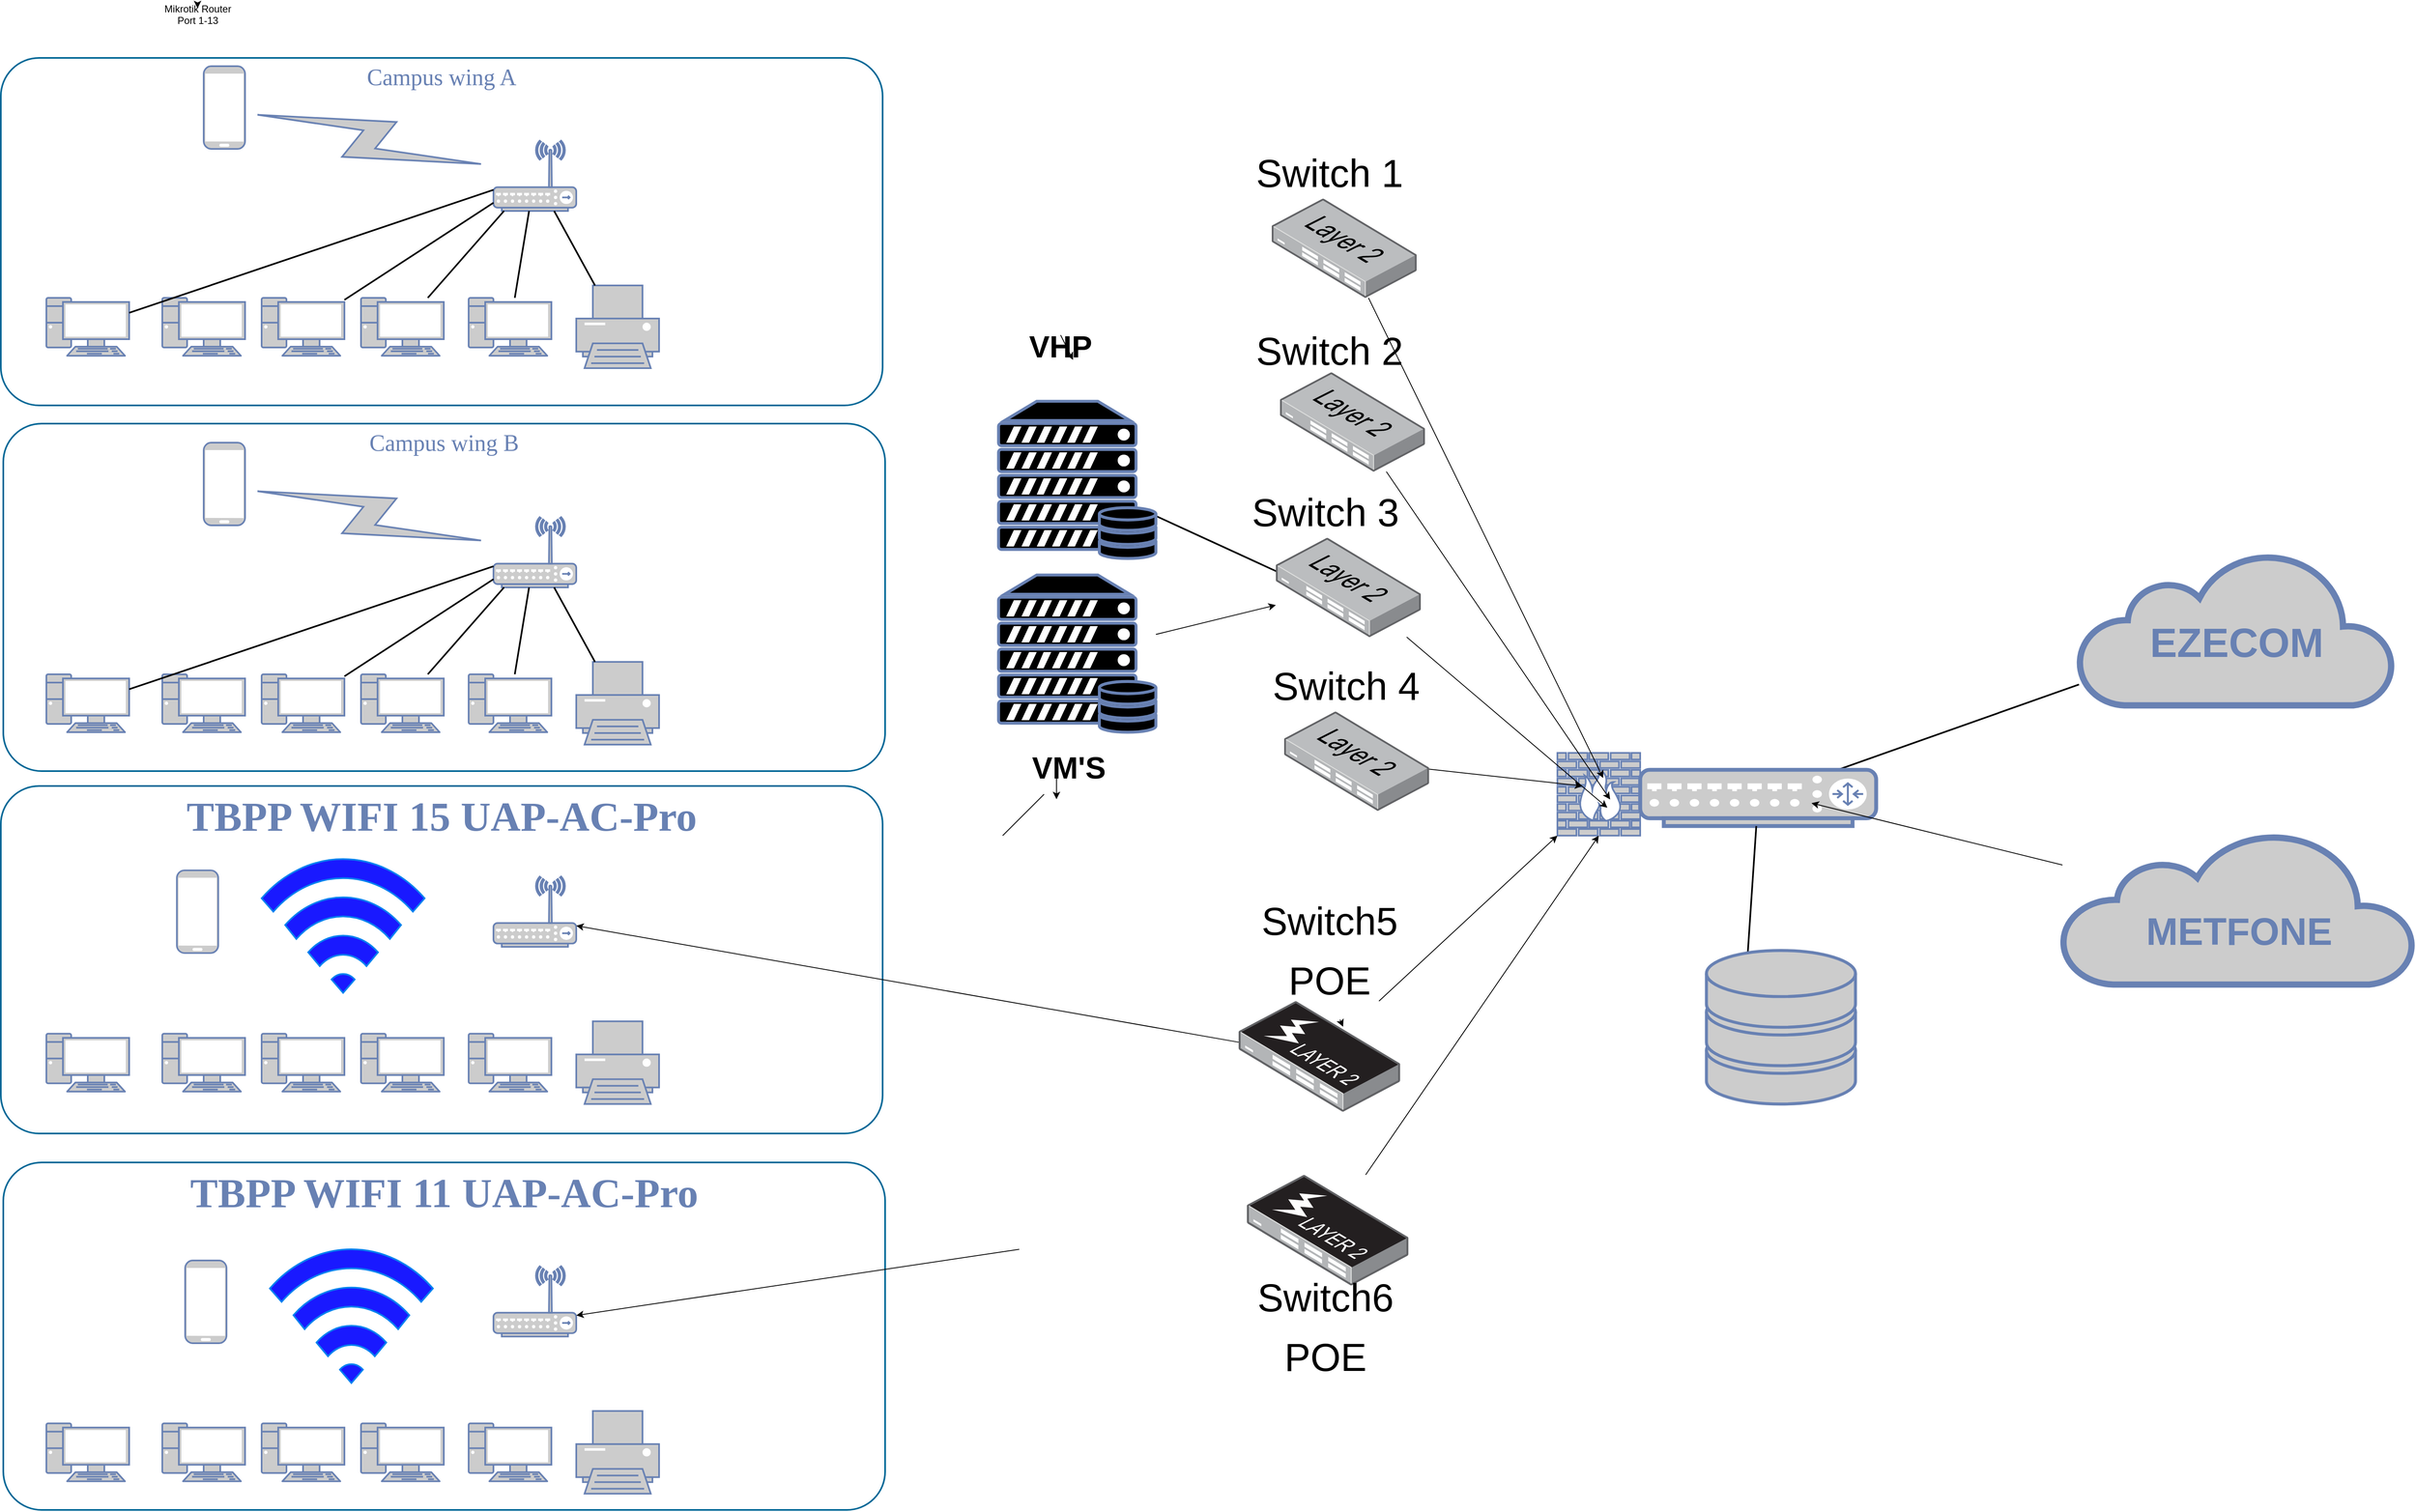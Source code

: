 <mxfile version="25.0.3">
  <diagram name="Page-1" id="fLDNwV-txTs5TG_ytTZD">
    <mxGraphModel dx="3463" dy="1817" grid="1" gridSize="10" guides="1" tooltips="1" connect="1" arrows="1" fold="1" page="1" pageScale="1" pageWidth="850" pageHeight="1100" math="0" shadow="0">
      <root>
        <mxCell id="0" />
        <mxCell id="1" parent="0" />
        <mxCell id="FqAO5_lso4-B0nuIC0QS-5" value="" style="edgeStyle=none;rounded=0;orthogonalLoop=1;jettySize=auto;html=1;" parent="1" target="FqAO5_lso4-B0nuIC0QS-4" edge="1">
          <mxGeometry relative="1" as="geometry">
            <mxPoint x="417.6" y="157.6" as="sourcePoint" />
          </mxGeometry>
        </mxCell>
        <mxCell id="FqAO5_lso4-B0nuIC0QS-4" value="Mikrotik Router&lt;br&gt;Port 1-13&lt;div&gt;&lt;br/&gt;&lt;/div&gt;" style="text;strokeColor=none;align=center;fillColor=none;html=1;verticalAlign=middle;whiteSpace=wrap;rounded=0;" parent="1" vertex="1">
          <mxGeometry x="332.6" y="160" width="170" height="30" as="geometry" />
        </mxCell>
        <mxCell id="FqAO5_lso4-B0nuIC0QS-6" value="&lt;b&gt;&lt;font style=&quot;font-size: 50px;&quot;&gt;TBPP WIFI 11 UAP-AC-Pro&lt;br&gt;&lt;/font&gt;&lt;/b&gt;" style="rounded=1;whiteSpace=wrap;html=1;shadow=0;comic=0;strokeColor=#036897;strokeWidth=2;fillColor=none;fontFamily=Verdana;fontSize=28;fontColor=#6881B3;align=center;arcSize=11;verticalAlign=top;" parent="1" vertex="1">
          <mxGeometry x="183" y="1555" width="1065" height="420" as="geometry" />
        </mxCell>
        <mxCell id="FqAO5_lso4-B0nuIC0QS-7" value="&lt;font style=&quot;font-size: 50px;&quot;&gt;TBPP WIFI 15 UAP-AC-Pro&lt;br&gt;&lt;/font&gt;" style="rounded=1;whiteSpace=wrap;html=1;shadow=0;comic=0;strokeColor=#036897;strokeWidth=2;fillColor=none;fontFamily=Verdana;fontSize=28;fontColor=#6881B3;align=center;arcSize=11;verticalAlign=top;fontStyle=1" parent="1" vertex="1">
          <mxGeometry x="180" y="1100" width="1065" height="420" as="geometry" />
        </mxCell>
        <mxCell id="FqAO5_lso4-B0nuIC0QS-8" value="Campus wing B" style="rounded=1;whiteSpace=wrap;html=1;shadow=0;comic=0;strokeColor=#036897;strokeWidth=2;fillColor=none;fontFamily=Verdana;fontSize=28;fontColor=#6881B3;align=center;arcSize=11;verticalAlign=top;" parent="1" vertex="1">
          <mxGeometry x="183" y="662" width="1065" height="420" as="geometry" />
        </mxCell>
        <mxCell id="FqAO5_lso4-B0nuIC0QS-9" value="Campus wing A" style="rounded=1;whiteSpace=wrap;html=1;shadow=0;comic=0;strokeColor=#036897;strokeWidth=2;fillColor=none;fontFamily=Verdana;fontSize=28;fontColor=#6881B3;align=center;arcSize=11;verticalAlign=top;" parent="1" vertex="1">
          <mxGeometry x="180" y="220" width="1065" height="420" as="geometry" />
        </mxCell>
        <mxCell id="FqAO5_lso4-B0nuIC0QS-10" style="edgeStyle=none;html=1;labelBackgroundColor=none;endArrow=none;endFill=0;strokeWidth=2;fontFamily=Verdana;fontSize=28;fontColor=#6881B3;rounded=0;" parent="1" target="FqAO5_lso4-B0nuIC0QS-62" edge="1">
          <mxGeometry relative="1" as="geometry">
            <mxPoint x="2340" y="1056.41" as="targetPoint" />
            <mxPoint x="2270" y="1135.41" as="sourcePoint" />
          </mxGeometry>
        </mxCell>
        <mxCell id="FqAO5_lso4-B0nuIC0QS-11" value="" style="fontColor=#0066CC;verticalAlign=top;verticalLabelPosition=bottom;labelPosition=center;align=center;html=1;fillColor=#CCCCCC;strokeColor=#6881B3;gradientColor=none;gradientDirection=north;strokeWidth=2;shape=mxgraph.networks.firewall;rounded=0;shadow=0;comic=0;" parent="1" vertex="1">
          <mxGeometry x="2060" y="1060" width="100" height="100" as="geometry" />
        </mxCell>
        <mxCell id="FqAO5_lso4-B0nuIC0QS-15" value="" style="fontColor=#0066CC;verticalAlign=top;verticalLabelPosition=bottom;labelPosition=center;align=center;html=1;fillColor=#CCCCCC;strokeColor=#6881B3;gradientColor=none;gradientDirection=north;strokeWidth=2;shape=mxgraph.networks.pc;rounded=0;shadow=0;comic=0;" parent="1" vertex="1">
          <mxGeometry x="235.0" y="510" width="100" height="70" as="geometry" />
        </mxCell>
        <mxCell id="FqAO5_lso4-B0nuIC0QS-16" value="" style="fontColor=#0066CC;verticalAlign=top;verticalLabelPosition=bottom;labelPosition=center;align=center;html=1;fillColor=#CCCCCC;strokeColor=#6881B3;gradientColor=none;gradientDirection=north;strokeWidth=2;shape=mxgraph.networks.pc;rounded=0;shadow=0;comic=0;" parent="1" vertex="1">
          <mxGeometry x="375.0" y="510" width="100" height="70" as="geometry" />
        </mxCell>
        <mxCell id="FqAO5_lso4-B0nuIC0QS-17" value="" style="fontColor=#0066CC;verticalAlign=top;verticalLabelPosition=bottom;labelPosition=center;align=center;html=1;fillColor=#CCCCCC;strokeColor=#6881B3;gradientColor=none;gradientDirection=north;strokeWidth=2;shape=mxgraph.networks.pc;rounded=0;shadow=0;comic=0;" parent="1" vertex="1">
          <mxGeometry x="495.0" y="510" width="100" height="70" as="geometry" />
        </mxCell>
        <mxCell id="FqAO5_lso4-B0nuIC0QS-18" value="" style="fontColor=#0066CC;verticalAlign=top;verticalLabelPosition=bottom;labelPosition=center;align=center;html=1;fillColor=#CCCCCC;strokeColor=#6881B3;gradientColor=none;gradientDirection=north;strokeWidth=2;shape=mxgraph.networks.pc;rounded=0;shadow=0;comic=0;" parent="1" vertex="1">
          <mxGeometry x="615.0" y="510" width="100" height="70" as="geometry" />
        </mxCell>
        <mxCell id="FqAO5_lso4-B0nuIC0QS-19" value="" style="fontColor=#0066CC;verticalAlign=top;verticalLabelPosition=bottom;labelPosition=center;align=center;html=1;fillColor=#CCCCCC;strokeColor=#6881B3;gradientColor=none;gradientDirection=north;strokeWidth=2;shape=mxgraph.networks.pc;rounded=0;shadow=0;comic=0;" parent="1" vertex="1">
          <mxGeometry x="745.0" y="510" width="100" height="70" as="geometry" />
        </mxCell>
        <mxCell id="FqAO5_lso4-B0nuIC0QS-20" value="" style="fontColor=#0066CC;verticalAlign=top;verticalLabelPosition=bottom;labelPosition=center;align=center;html=1;fillColor=#CCCCCC;strokeColor=#6881B3;gradientColor=none;gradientDirection=north;strokeWidth=2;shape=mxgraph.networks.printer;rounded=0;shadow=0;comic=0;" parent="1" vertex="1">
          <mxGeometry x="875.0" y="495" width="100" height="100" as="geometry" />
        </mxCell>
        <mxCell id="FqAO5_lso4-B0nuIC0QS-21" value="" style="fontColor=#0066CC;verticalAlign=top;verticalLabelPosition=bottom;labelPosition=center;align=center;html=1;fillColor=#CCCCCC;strokeColor=#6881B3;gradientColor=none;gradientDirection=north;strokeWidth=2;shape=mxgraph.networks.wireless_hub;rounded=0;shadow=0;comic=0;" parent="1" vertex="1">
          <mxGeometry x="775.0" y="320" width="100" height="85" as="geometry" />
        </mxCell>
        <mxCell id="FqAO5_lso4-B0nuIC0QS-22" style="edgeStyle=none;html=1;labelBackgroundColor=none;endArrow=none;endFill=0;strokeWidth=2;fontFamily=Verdana;fontSize=15;fontColor=#036897;rounded=0;" parent="1" source="FqAO5_lso4-B0nuIC0QS-15" target="FqAO5_lso4-B0nuIC0QS-21" edge="1">
          <mxGeometry relative="1" as="geometry">
            <mxPoint x="755.0" y="440" as="targetPoint" />
          </mxGeometry>
        </mxCell>
        <mxCell id="FqAO5_lso4-B0nuIC0QS-23" style="edgeStyle=none;html=1;labelBackgroundColor=none;endArrow=none;endFill=0;strokeWidth=2;fontFamily=Verdana;fontSize=15;fontColor=#036897;rounded=0;" parent="1" source="FqAO5_lso4-B0nuIC0QS-17" target="FqAO5_lso4-B0nuIC0QS-21" edge="1">
          <mxGeometry relative="1" as="geometry" />
        </mxCell>
        <mxCell id="FqAO5_lso4-B0nuIC0QS-24" style="edgeStyle=none;html=1;labelBackgroundColor=none;endArrow=none;endFill=0;strokeWidth=2;fontFamily=Verdana;fontSize=15;fontColor=#036897;rounded=0;" parent="1" source="FqAO5_lso4-B0nuIC0QS-18" target="FqAO5_lso4-B0nuIC0QS-21" edge="1">
          <mxGeometry relative="1" as="geometry" />
        </mxCell>
        <mxCell id="FqAO5_lso4-B0nuIC0QS-25" style="edgeStyle=none;html=1;labelBackgroundColor=none;endArrow=none;endFill=0;strokeWidth=2;fontFamily=Verdana;fontSize=15;fontColor=#036897;rounded=0;" parent="1" source="FqAO5_lso4-B0nuIC0QS-19" target="FqAO5_lso4-B0nuIC0QS-21" edge="1">
          <mxGeometry relative="1" as="geometry" />
        </mxCell>
        <mxCell id="FqAO5_lso4-B0nuIC0QS-26" style="edgeStyle=none;html=1;labelBackgroundColor=none;endArrow=none;endFill=0;strokeWidth=2;fontFamily=Verdana;fontSize=15;fontColor=#036897;rounded=0;" parent="1" source="FqAO5_lso4-B0nuIC0QS-20" target="FqAO5_lso4-B0nuIC0QS-21" edge="1">
          <mxGeometry relative="1" as="geometry" />
        </mxCell>
        <mxCell id="FqAO5_lso4-B0nuIC0QS-27" value="" style="html=1;fillColor=#CCCCCC;strokeColor=#6881B3;gradientColor=none;gradientDirection=north;strokeWidth=2;shape=mxgraph.networks.comm_link_edge;html=1;labelBackgroundColor=none;endArrow=none;endFill=0;fontFamily=Verdana;fontSize=20;rounded=0;" parent="1" source="FqAO5_lso4-B0nuIC0QS-21" target="FqAO5_lso4-B0nuIC0QS-28" edge="1">
          <mxGeometry width="100" height="100" relative="1" as="geometry">
            <mxPoint x="1005.0" y="420" as="sourcePoint" />
            <mxPoint x="708.0" y="333" as="targetPoint" />
          </mxGeometry>
        </mxCell>
        <mxCell id="FqAO5_lso4-B0nuIC0QS-28" value="" style="fontColor=#0066CC;verticalAlign=top;verticalLabelPosition=bottom;labelPosition=center;align=center;html=1;fillColor=#CCCCCC;strokeColor=#6881B3;gradientColor=none;gradientDirection=north;strokeWidth=2;shape=mxgraph.networks.mobile;rounded=0;shadow=0;comic=0;" parent="1" vertex="1">
          <mxGeometry x="425.0" y="230" width="50" height="100" as="geometry" />
        </mxCell>
        <mxCell id="FqAO5_lso4-B0nuIC0QS-29" value="" style="fontColor=#0066CC;verticalAlign=top;verticalLabelPosition=bottom;labelPosition=center;align=center;html=1;fillColor=#CCCCCC;strokeColor=#6881B3;gradientColor=none;gradientDirection=north;strokeWidth=2;shape=mxgraph.networks.pc;rounded=0;shadow=0;comic=0;" parent="1" vertex="1">
          <mxGeometry x="235.0" y="965" width="100" height="70" as="geometry" />
        </mxCell>
        <mxCell id="FqAO5_lso4-B0nuIC0QS-30" value="" style="fontColor=#0066CC;verticalAlign=top;verticalLabelPosition=bottom;labelPosition=center;align=center;html=1;fillColor=#CCCCCC;strokeColor=#6881B3;gradientColor=none;gradientDirection=north;strokeWidth=2;shape=mxgraph.networks.pc;rounded=0;shadow=0;comic=0;" parent="1" vertex="1">
          <mxGeometry x="375.0" y="965" width="100" height="70" as="geometry" />
        </mxCell>
        <mxCell id="FqAO5_lso4-B0nuIC0QS-31" value="" style="fontColor=#0066CC;verticalAlign=top;verticalLabelPosition=bottom;labelPosition=center;align=center;html=1;fillColor=#CCCCCC;strokeColor=#6881B3;gradientColor=none;gradientDirection=north;strokeWidth=2;shape=mxgraph.networks.pc;rounded=0;shadow=0;comic=0;" parent="1" vertex="1">
          <mxGeometry x="495.0" y="965" width="100" height="70" as="geometry" />
        </mxCell>
        <mxCell id="FqAO5_lso4-B0nuIC0QS-32" value="" style="fontColor=#0066CC;verticalAlign=top;verticalLabelPosition=bottom;labelPosition=center;align=center;html=1;fillColor=#CCCCCC;strokeColor=#6881B3;gradientColor=none;gradientDirection=north;strokeWidth=2;shape=mxgraph.networks.pc;rounded=0;shadow=0;comic=0;" parent="1" vertex="1">
          <mxGeometry x="615.0" y="965" width="100" height="70" as="geometry" />
        </mxCell>
        <mxCell id="FqAO5_lso4-B0nuIC0QS-33" value="" style="fontColor=#0066CC;verticalAlign=top;verticalLabelPosition=bottom;labelPosition=center;align=center;html=1;fillColor=#CCCCCC;strokeColor=#6881B3;gradientColor=none;gradientDirection=north;strokeWidth=2;shape=mxgraph.networks.pc;rounded=0;shadow=0;comic=0;" parent="1" vertex="1">
          <mxGeometry x="745.0" y="965" width="100" height="70" as="geometry" />
        </mxCell>
        <mxCell id="FqAO5_lso4-B0nuIC0QS-34" value="" style="fontColor=#0066CC;verticalAlign=top;verticalLabelPosition=bottom;labelPosition=center;align=center;html=1;fillColor=#CCCCCC;strokeColor=#6881B3;gradientColor=none;gradientDirection=north;strokeWidth=2;shape=mxgraph.networks.printer;rounded=0;shadow=0;comic=0;" parent="1" vertex="1">
          <mxGeometry x="875.0" y="950" width="100" height="100" as="geometry" />
        </mxCell>
        <mxCell id="FqAO5_lso4-B0nuIC0QS-36" value="" style="fontColor=#0066CC;verticalAlign=top;verticalLabelPosition=bottom;labelPosition=center;align=center;html=1;fillColor=#CCCCCC;strokeColor=#6881B3;gradientColor=none;gradientDirection=north;strokeWidth=2;shape=mxgraph.networks.wireless_hub;rounded=0;shadow=0;comic=0;" parent="1" vertex="1">
          <mxGeometry x="775.0" y="775" width="100" height="85" as="geometry" />
        </mxCell>
        <mxCell id="FqAO5_lso4-B0nuIC0QS-37" style="edgeStyle=none;html=1;labelBackgroundColor=none;endArrow=none;endFill=0;strokeWidth=2;fontFamily=Verdana;fontSize=15;fontColor=#036897;rounded=0;" parent="1" source="FqAO5_lso4-B0nuIC0QS-29" target="FqAO5_lso4-B0nuIC0QS-36" edge="1">
          <mxGeometry relative="1" as="geometry">
            <mxPoint x="755.0" y="895" as="targetPoint" />
          </mxGeometry>
        </mxCell>
        <mxCell id="FqAO5_lso4-B0nuIC0QS-38" style="edgeStyle=none;html=1;labelBackgroundColor=none;endArrow=none;endFill=0;strokeWidth=2;fontFamily=Verdana;fontSize=15;fontColor=#036897;rounded=0;" parent="1" source="FqAO5_lso4-B0nuIC0QS-31" target="FqAO5_lso4-B0nuIC0QS-36" edge="1">
          <mxGeometry relative="1" as="geometry" />
        </mxCell>
        <mxCell id="FqAO5_lso4-B0nuIC0QS-39" style="edgeStyle=none;html=1;labelBackgroundColor=none;endArrow=none;endFill=0;strokeWidth=2;fontFamily=Verdana;fontSize=15;fontColor=#036897;rounded=0;" parent="1" source="FqAO5_lso4-B0nuIC0QS-32" target="FqAO5_lso4-B0nuIC0QS-36" edge="1">
          <mxGeometry relative="1" as="geometry" />
        </mxCell>
        <mxCell id="FqAO5_lso4-B0nuIC0QS-40" style="edgeStyle=none;html=1;labelBackgroundColor=none;endArrow=none;endFill=0;strokeWidth=2;fontFamily=Verdana;fontSize=15;fontColor=#036897;rounded=0;" parent="1" source="FqAO5_lso4-B0nuIC0QS-33" target="FqAO5_lso4-B0nuIC0QS-36" edge="1">
          <mxGeometry relative="1" as="geometry" />
        </mxCell>
        <mxCell id="FqAO5_lso4-B0nuIC0QS-41" style="edgeStyle=none;html=1;labelBackgroundColor=none;endArrow=none;endFill=0;strokeWidth=2;fontFamily=Verdana;fontSize=15;fontColor=#036897;rounded=0;" parent="1" source="FqAO5_lso4-B0nuIC0QS-34" target="FqAO5_lso4-B0nuIC0QS-36" edge="1">
          <mxGeometry relative="1" as="geometry" />
        </mxCell>
        <mxCell id="FqAO5_lso4-B0nuIC0QS-42" value="" style="html=1;fillColor=#CCCCCC;strokeColor=#6881B3;gradientColor=none;gradientDirection=north;strokeWidth=2;shape=mxgraph.networks.comm_link_edge;html=1;labelBackgroundColor=none;endArrow=none;endFill=0;fontFamily=Verdana;fontSize=20;rounded=0;" parent="1" source="FqAO5_lso4-B0nuIC0QS-36" target="FqAO5_lso4-B0nuIC0QS-43" edge="1">
          <mxGeometry width="100" height="100" relative="1" as="geometry">
            <mxPoint x="1005.0" y="875" as="sourcePoint" />
            <mxPoint x="708.0" y="788" as="targetPoint" />
          </mxGeometry>
        </mxCell>
        <mxCell id="FqAO5_lso4-B0nuIC0QS-43" value="" style="fontColor=#0066CC;verticalAlign=top;verticalLabelPosition=bottom;labelPosition=center;align=center;html=1;fillColor=#CCCCCC;strokeColor=#6881B3;gradientColor=none;gradientDirection=north;strokeWidth=2;shape=mxgraph.networks.mobile;rounded=0;shadow=0;comic=0;" parent="1" vertex="1">
          <mxGeometry x="425.0" y="685" width="50" height="100" as="geometry" />
        </mxCell>
        <mxCell id="FqAO5_lso4-B0nuIC0QS-44" value="" style="fontColor=#0066CC;verticalAlign=top;verticalLabelPosition=bottom;labelPosition=center;align=center;html=1;fillColor=#CCCCCC;strokeColor=#6881B3;gradientColor=none;gradientDirection=north;strokeWidth=2;shape=mxgraph.networks.pc;rounded=0;shadow=0;comic=0;" parent="1" vertex="1">
          <mxGeometry x="235.0" y="1399.412" width="100" height="70" as="geometry" />
        </mxCell>
        <mxCell id="FqAO5_lso4-B0nuIC0QS-45" value="" style="fontColor=#0066CC;verticalAlign=top;verticalLabelPosition=bottom;labelPosition=center;align=center;html=1;fillColor=#CCCCCC;strokeColor=#6881B3;gradientColor=none;gradientDirection=north;strokeWidth=2;shape=mxgraph.networks.pc;rounded=0;shadow=0;comic=0;" parent="1" vertex="1">
          <mxGeometry x="375.0" y="1399.412" width="100" height="70" as="geometry" />
        </mxCell>
        <mxCell id="FqAO5_lso4-B0nuIC0QS-46" value="" style="fontColor=#0066CC;verticalAlign=top;verticalLabelPosition=bottom;labelPosition=center;align=center;html=1;fillColor=#CCCCCC;strokeColor=#6881B3;gradientColor=none;gradientDirection=north;strokeWidth=2;shape=mxgraph.networks.pc;rounded=0;shadow=0;comic=0;" parent="1" vertex="1">
          <mxGeometry x="495.0" y="1399.412" width="100" height="70" as="geometry" />
        </mxCell>
        <mxCell id="FqAO5_lso4-B0nuIC0QS-47" value="" style="fontColor=#0066CC;verticalAlign=top;verticalLabelPosition=bottom;labelPosition=center;align=center;html=1;fillColor=#CCCCCC;strokeColor=#6881B3;gradientColor=none;gradientDirection=north;strokeWidth=2;shape=mxgraph.networks.pc;rounded=0;shadow=0;comic=0;" parent="1" vertex="1">
          <mxGeometry x="615.0" y="1399.412" width="100" height="70" as="geometry" />
        </mxCell>
        <mxCell id="FqAO5_lso4-B0nuIC0QS-48" value="" style="fontColor=#0066CC;verticalAlign=top;verticalLabelPosition=bottom;labelPosition=center;align=center;html=1;fillColor=#CCCCCC;strokeColor=#6881B3;gradientColor=none;gradientDirection=north;strokeWidth=2;shape=mxgraph.networks.pc;rounded=0;shadow=0;comic=0;" parent="1" vertex="1">
          <mxGeometry x="745.0" y="1399.412" width="100" height="70" as="geometry" />
        </mxCell>
        <mxCell id="FqAO5_lso4-B0nuIC0QS-49" value="" style="fontColor=#0066CC;verticalAlign=top;verticalLabelPosition=bottom;labelPosition=center;align=center;html=1;fillColor=#CCCCCC;strokeColor=#6881B3;gradientColor=none;gradientDirection=north;strokeWidth=2;shape=mxgraph.networks.printer;rounded=0;shadow=0;comic=0;" parent="1" vertex="1">
          <mxGeometry x="875.0" y="1384.412" width="100" height="100" as="geometry" />
        </mxCell>
        <mxCell id="FqAO5_lso4-B0nuIC0QS-51" value="" style="fontColor=#0066CC;verticalAlign=top;verticalLabelPosition=bottom;labelPosition=center;align=center;html=1;fillColor=#CCCCCC;strokeColor=#6881B3;gradientColor=none;gradientDirection=north;strokeWidth=2;shape=mxgraph.networks.wireless_hub;rounded=0;shadow=0;comic=0;" parent="1" vertex="1">
          <mxGeometry x="775.0" y="1209.412" width="100" height="85" as="geometry" />
        </mxCell>
        <mxCell id="FqAO5_lso4-B0nuIC0QS-58" value="" style="fontColor=#0066CC;verticalAlign=top;verticalLabelPosition=bottom;labelPosition=center;align=center;html=1;fillColor=#CCCCCC;strokeColor=#6881B3;gradientColor=none;gradientDirection=north;strokeWidth=2;shape=mxgraph.networks.mobile;rounded=0;shadow=0;comic=0;" parent="1" vertex="1">
          <mxGeometry x="392.6" y="1201.912" width="50" height="100" as="geometry" />
        </mxCell>
        <mxCell id="FqAO5_lso4-B0nuIC0QS-59" value="&lt;div&gt;&lt;br&gt;&lt;/div&gt;&lt;div&gt;&lt;br&gt;&lt;/div&gt;&lt;div&gt;&lt;font style=&quot;font-size: 49px;&quot;&gt;EZECOM&lt;/font&gt;&lt;/div&gt;&lt;div&gt;&lt;br&gt;&lt;/div&gt;" style="html=1;fillColor=#CCCCCC;strokeColor=#6881B3;gradientColor=none;gradientDirection=north;strokeWidth=2;shape=mxgraph.networks.cloud;fontColor=#6881B3;rounded=0;shadow=0;comic=0;align=center;fontSize=28;fontStyle=1" parent="1" vertex="1">
          <mxGeometry x="2690" y="817.59" width="380" height="185" as="geometry" />
        </mxCell>
        <mxCell id="FqAO5_lso4-B0nuIC0QS-60" style="edgeStyle=none;html=1;labelBackgroundColor=none;endArrow=none;endFill=0;strokeWidth=2;fontFamily=Verdana;fontSize=28;fontColor=#6881B3;rounded=0;" parent="1" source="FqAO5_lso4-B0nuIC0QS-62" target="FqAO5_lso4-B0nuIC0QS-59" edge="1">
          <mxGeometry relative="1" as="geometry" />
        </mxCell>
        <mxCell id="FqAO5_lso4-B0nuIC0QS-62" value="" style="fontColor=#0066CC;verticalAlign=top;verticalLabelPosition=bottom;labelPosition=center;align=center;html=1;fillColor=#CCCCCC;strokeColor=#6881B3;gradientColor=none;gradientDirection=north;strokeWidth=2;shape=mxgraph.networks.router;rounded=0;shadow=0;comic=0;" parent="1" vertex="1">
          <mxGeometry x="2160" y="1080.41" width="285" height="68" as="geometry" />
        </mxCell>
        <mxCell id="FqAO5_lso4-B0nuIC0QS-63" style="edgeStyle=none;html=1;labelBackgroundColor=none;endArrow=none;endFill=0;strokeWidth=2;fontFamily=Verdana;fontSize=28;fontColor=#6881B3;rounded=0;" parent="1" target="FqAO5_lso4-B0nuIC0QS-62" edge="1">
          <mxGeometry relative="1" as="geometry">
            <mxPoint x="2290" y="1300.545" as="sourcePoint" />
          </mxGeometry>
        </mxCell>
        <mxCell id="FqAO5_lso4-B0nuIC0QS-64" value="" style="fontColor=#0066CC;verticalAlign=top;verticalLabelPosition=bottom;labelPosition=center;align=center;html=1;fillColor=#CCCCCC;strokeColor=#6881B3;gradientColor=none;gradientDirection=north;strokeWidth=2;shape=mxgraph.networks.storage;rounded=0;shadow=0;comic=0;" parent="1" vertex="1">
          <mxGeometry x="2240" y="1298.82" width="180" height="185.59" as="geometry" />
        </mxCell>
        <mxCell id="FqAO5_lso4-B0nuIC0QS-65" style="edgeStyle=none;html=1;labelBackgroundColor=none;endArrow=none;endFill=0;strokeWidth=2;fontFamily=Verdana;fontSize=28;fontColor=#6881B3;rounded=0;entryX=0.743;entryY=0.833;entryDx=0;entryDy=0;entryPerimeter=0;" parent="1" source="FqAO5_lso4-B0nuIC0QS-66" target="FqAO5_lso4-B0nuIC0QS-106" edge="1">
          <mxGeometry relative="1" as="geometry">
            <mxPoint x="1675" y="1027" as="targetPoint" />
          </mxGeometry>
        </mxCell>
        <mxCell id="FqAO5_lso4-B0nuIC0QS-66" value="" style="fontColor=#0066CC;verticalAlign=top;verticalLabelPosition=bottom;labelPosition=center;align=center;html=1;fillColor=#000000;strokeColor=#6881B3;gradientColor=none;gradientDirection=north;strokeWidth=2;shape=mxgraph.networks.server_storage;rounded=0;shadow=0;comic=0;" parent="1" vertex="1">
          <mxGeometry x="1385.04" y="635" width="190" height="190" as="geometry" />
        </mxCell>
        <mxCell id="FqAO5_lso4-B0nuIC0QS-67" value="" style="fontColor=#0066CC;verticalAlign=top;verticalLabelPosition=bottom;labelPosition=center;align=center;html=1;fillColor=#CCCCCC;strokeColor=#6881B3;gradientColor=none;gradientDirection=north;strokeWidth=2;shape=mxgraph.networks.pc;rounded=0;shadow=0;comic=0;" parent="1" vertex="1">
          <mxGeometry x="235.0" y="1870.412" width="100" height="70" as="geometry" />
        </mxCell>
        <mxCell id="FqAO5_lso4-B0nuIC0QS-68" value="" style="fontColor=#0066CC;verticalAlign=top;verticalLabelPosition=bottom;labelPosition=center;align=center;html=1;fillColor=#CCCCCC;strokeColor=#6881B3;gradientColor=none;gradientDirection=north;strokeWidth=2;shape=mxgraph.networks.pc;rounded=0;shadow=0;comic=0;" parent="1" vertex="1">
          <mxGeometry x="375.0" y="1870.412" width="100" height="70" as="geometry" />
        </mxCell>
        <mxCell id="FqAO5_lso4-B0nuIC0QS-69" value="" style="fontColor=#0066CC;verticalAlign=top;verticalLabelPosition=bottom;labelPosition=center;align=center;html=1;fillColor=#CCCCCC;strokeColor=#6881B3;gradientColor=none;gradientDirection=north;strokeWidth=2;shape=mxgraph.networks.pc;rounded=0;shadow=0;comic=0;" parent="1" vertex="1">
          <mxGeometry x="495.0" y="1870.412" width="100" height="70" as="geometry" />
        </mxCell>
        <mxCell id="FqAO5_lso4-B0nuIC0QS-70" value="" style="fontColor=#0066CC;verticalAlign=top;verticalLabelPosition=bottom;labelPosition=center;align=center;html=1;fillColor=#CCCCCC;strokeColor=#6881B3;gradientColor=none;gradientDirection=north;strokeWidth=2;shape=mxgraph.networks.pc;rounded=0;shadow=0;comic=0;" parent="1" vertex="1">
          <mxGeometry x="615.0" y="1870.412" width="100" height="70" as="geometry" />
        </mxCell>
        <mxCell id="FqAO5_lso4-B0nuIC0QS-71" value="" style="fontColor=#0066CC;verticalAlign=top;verticalLabelPosition=bottom;labelPosition=center;align=center;html=1;fillColor=#CCCCCC;strokeColor=#6881B3;gradientColor=none;gradientDirection=north;strokeWidth=2;shape=mxgraph.networks.pc;rounded=0;shadow=0;comic=0;" parent="1" vertex="1">
          <mxGeometry x="745.0" y="1870.412" width="100" height="70" as="geometry" />
        </mxCell>
        <mxCell id="FqAO5_lso4-B0nuIC0QS-72" value="" style="fontColor=#0066CC;verticalAlign=top;verticalLabelPosition=bottom;labelPosition=center;align=center;html=1;fillColor=#CCCCCC;strokeColor=#6881B3;gradientColor=none;gradientDirection=north;strokeWidth=2;shape=mxgraph.networks.printer;rounded=0;shadow=0;comic=0;" parent="1" vertex="1">
          <mxGeometry x="875.0" y="1855.412" width="100" height="100" as="geometry" />
        </mxCell>
        <mxCell id="FqAO5_lso4-B0nuIC0QS-74" value="" style="fontColor=#0066CC;verticalAlign=top;verticalLabelPosition=bottom;labelPosition=center;align=center;html=1;fillColor=#CCCCCC;strokeColor=#6881B3;gradientColor=none;gradientDirection=north;strokeWidth=2;shape=mxgraph.networks.wireless_hub;rounded=0;shadow=0;comic=0;" parent="1" vertex="1">
          <mxGeometry x="775.0" y="1680.412" width="100" height="85" as="geometry" />
        </mxCell>
        <mxCell id="FqAO5_lso4-B0nuIC0QS-82" value="&lt;div&gt;&lt;font style=&quot;font-size: 46px;&quot;&gt;&lt;br&gt;&lt;/font&gt;&lt;/div&gt;&lt;div&gt;&lt;font style=&quot;font-size: 46px;&quot;&gt;METFONE&lt;/font&gt;&lt;/div&gt;" style="html=1;fillColor=#CCCCCC;strokeColor=#6881B3;gradientColor=none;gradientDirection=north;strokeWidth=2;shape=mxgraph.networks.cloud;fontColor=#6881B3;rounded=0;shadow=0;comic=0;align=center;fontSize=28;fontStyle=1" parent="1" vertex="1">
          <mxGeometry x="2670" y="1156" width="425" height="184" as="geometry" />
        </mxCell>
        <mxCell id="FqAO5_lso4-B0nuIC0QS-95" style="edgeStyle=none;rounded=0;orthogonalLoop=1;jettySize=auto;html=1;exitX=0.95;exitY=0.05;exitDx=0;exitDy=0;exitPerimeter=0;" parent="1" edge="1">
          <mxGeometry relative="1" as="geometry">
            <mxPoint x="1801.167" y="1391" as="targetPoint" />
            <mxPoint x="1797.5" y="1382.5" as="sourcePoint" />
          </mxGeometry>
        </mxCell>
        <mxCell id="FqAO5_lso4-B0nuIC0QS-98" style="edgeStyle=none;rounded=0;orthogonalLoop=1;jettySize=auto;html=1;exitX=0.5;exitY=0;exitDx=0;exitDy=0;exitPerimeter=0;entryX=0.5;entryY=1;entryDx=0;entryDy=0;entryPerimeter=0;" parent="1" edge="1">
          <mxGeometry relative="1" as="geometry">
            <mxPoint x="1752.5" y="1381" as="sourcePoint" />
            <mxPoint x="1752.5" y="1411" as="targetPoint" />
          </mxGeometry>
        </mxCell>
        <mxCell id="FqAO5_lso4-B0nuIC0QS-103" value="" style="image;points=[];aspect=fixed;html=1;align=center;shadow=0;dashed=0;image=img/lib/allied_telesis/switch/Switch_24_port_L2_POE.svg;" parent="1" vertex="1">
          <mxGeometry x="1675" y="1360" width="195" height="133.67" as="geometry" />
        </mxCell>
        <mxCell id="FqAO5_lso4-B0nuIC0QS-104" value="" style="image;points=[];aspect=fixed;html=1;align=center;shadow=0;dashed=0;image=img/lib/allied_telesis/switch/Switch_24_port_L2_POE.svg;" parent="1" vertex="1">
          <mxGeometry x="1685" y="1570" width="195" height="133.67" as="geometry" />
        </mxCell>
        <mxCell id="iUN6AZgAcrI3_vxXC3q3-4" style="edgeStyle=none;rounded=0;orthogonalLoop=1;jettySize=auto;html=1;" edge="1" parent="1" source="FqAO5_lso4-B0nuIC0QS-105">
          <mxGeometry relative="1" as="geometry">
            <mxPoint x="2090" y="1100" as="targetPoint" />
          </mxGeometry>
        </mxCell>
        <mxCell id="FqAO5_lso4-B0nuIC0QS-105" value="" style="image;points=[];aspect=fixed;html=1;align=center;shadow=0;dashed=0;image=img/lib/allied_telesis/switch/Switch_24_port_L2.svg;" parent="1" vertex="1">
          <mxGeometry x="1729.93" y="1010" width="175.06" height="120" as="geometry" />
        </mxCell>
        <mxCell id="FqAO5_lso4-B0nuIC0QS-106" value="" style="image;points=[];aspect=fixed;html=1;align=center;shadow=0;dashed=0;image=img/lib/allied_telesis/switch/Switch_24_port_L2.svg;" parent="1" vertex="1">
          <mxGeometry x="1719.96" y="800" width="175.06" height="120" as="geometry" />
        </mxCell>
        <mxCell id="FqAO5_lso4-B0nuIC0QS-108" value="" style="image;points=[];aspect=fixed;html=1;align=center;shadow=0;dashed=0;image=img/lib/allied_telesis/switch/Switch_24_port_L2.svg;" parent="1" vertex="1">
          <mxGeometry x="1724.94" y="600" width="175.06" height="120" as="geometry" />
        </mxCell>
        <mxCell id="FqAO5_lso4-B0nuIC0QS-109" value="" style="image;points=[];aspect=fixed;html=1;align=center;shadow=0;dashed=0;image=img/lib/allied_telesis/switch/Switch_24_port_L2.svg;" parent="1" vertex="1">
          <mxGeometry x="1714.97" y="390" width="175.06" height="120" as="geometry" />
        </mxCell>
        <mxCell id="FqAO5_lso4-B0nuIC0QS-110" value="&lt;font style=&quot;font-size: 47px;&quot;&gt;Switch 1&lt;br&gt;&lt;/font&gt;" style="text;strokeColor=none;align=center;fillColor=none;html=1;verticalAlign=middle;whiteSpace=wrap;rounded=0;fontSize=60;" parent="1" vertex="1">
          <mxGeometry x="1664.99" y="320" width="240" height="70" as="geometry" />
        </mxCell>
        <mxCell id="FqAO5_lso4-B0nuIC0QS-111" value="&lt;font style=&quot;font-size: 47px;&quot;&gt;Switch 2&lt;br&gt;&lt;/font&gt;" style="text;strokeColor=none;align=center;fillColor=none;html=1;verticalAlign=middle;whiteSpace=wrap;rounded=0;fontSize=60;" parent="1" vertex="1">
          <mxGeometry x="1664.99" y="535" width="240" height="70" as="geometry" />
        </mxCell>
        <mxCell id="FqAO5_lso4-B0nuIC0QS-112" value="&lt;font style=&quot;font-size: 47px;&quot;&gt;Switch 3&lt;br&gt;&lt;/font&gt;" style="text;strokeColor=none;align=center;fillColor=none;html=1;verticalAlign=middle;whiteSpace=wrap;rounded=0;fontSize=60;" parent="1" vertex="1">
          <mxGeometry x="1660" y="730" width="240" height="70" as="geometry" />
        </mxCell>
        <mxCell id="FqAO5_lso4-B0nuIC0QS-113" value="&lt;font style=&quot;font-size: 47px;&quot;&gt;Switch 4&lt;br&gt;&lt;/font&gt;" style="text;strokeColor=none;align=center;fillColor=none;html=1;verticalAlign=middle;whiteSpace=wrap;rounded=0;fontSize=60;" parent="1" vertex="1">
          <mxGeometry x="1684.96" y="940" width="240" height="70" as="geometry" />
        </mxCell>
        <mxCell id="FqAO5_lso4-B0nuIC0QS-114" value="&lt;font style=&quot;font-size: 47px;&quot;&gt;Switch5 POE&lt;br&gt;&lt;/font&gt;" style="text;strokeColor=none;align=center;fillColor=none;html=1;verticalAlign=middle;whiteSpace=wrap;rounded=0;fontSize=60;" parent="1" vertex="1">
          <mxGeometry x="1664.99" y="1260" width="240" height="70" as="geometry" />
        </mxCell>
        <mxCell id="FqAO5_lso4-B0nuIC0QS-115" value="&lt;font style=&quot;font-size: 47px;&quot;&gt;Switch6 POE&lt;br&gt;&lt;/font&gt;" style="text;strokeColor=none;align=center;fillColor=none;html=1;verticalAlign=middle;whiteSpace=wrap;rounded=0;fontSize=60;" parent="1" vertex="1">
          <mxGeometry x="1660" y="1715.41" width="240" height="70" as="geometry" />
        </mxCell>
        <mxCell id="FqAO5_lso4-B0nuIC0QS-116" value="" style="endArrow=none;html=1;rounded=0;" parent="1" edge="1">
          <mxGeometry width="50" height="50" relative="1" as="geometry">
            <mxPoint x="1390" y="1160" as="sourcePoint" />
            <mxPoint x="1440" y="1110" as="targetPoint" />
          </mxGeometry>
        </mxCell>
        <mxCell id="FqAO5_lso4-B0nuIC0QS-117" style="edgeStyle=none;rounded=0;orthogonalLoop=1;jettySize=auto;html=1;entryX=1;entryY=0.7;entryDx=0;entryDy=0;entryPerimeter=0;" parent="1" target="FqAO5_lso4-B0nuIC0QS-74" edge="1">
          <mxGeometry relative="1" as="geometry">
            <mxPoint x="1410" y="1660" as="sourcePoint" />
          </mxGeometry>
        </mxCell>
        <mxCell id="FqAO5_lso4-B0nuIC0QS-118" style="edgeStyle=none;rounded=0;orthogonalLoop=1;jettySize=auto;html=1;entryX=1;entryY=0.7;entryDx=0;entryDy=0;entryPerimeter=0;" parent="1" source="FqAO5_lso4-B0nuIC0QS-103" target="FqAO5_lso4-B0nuIC0QS-51" edge="1">
          <mxGeometry relative="1" as="geometry" />
        </mxCell>
        <mxCell id="FqAO5_lso4-B0nuIC0QS-122" value="" style="html=1;verticalLabelPosition=bottom;align=center;labelBackgroundColor=#1919FF;verticalAlign=top;strokeWidth=2;strokeColor=#0080F0;shadow=0;dashed=0;shape=mxgraph.ios7.icons.wifi;pointerEvents=1;fillColor=#1919FF;" parent="1" vertex="1">
          <mxGeometry x="495" y="1188.41" width="196.82" height="161.59" as="geometry" />
        </mxCell>
        <mxCell id="FqAO5_lso4-B0nuIC0QS-123" value="" style="fontColor=#0066CC;verticalAlign=top;verticalLabelPosition=bottom;labelPosition=center;align=center;html=1;fillColor=#CCCCCC;strokeColor=#6881B3;gradientColor=none;gradientDirection=north;strokeWidth=2;shape=mxgraph.networks.mobile;rounded=0;shadow=0;comic=0;" parent="1" vertex="1">
          <mxGeometry x="402.6" y="1673.502" width="50" height="100" as="geometry" />
        </mxCell>
        <mxCell id="FqAO5_lso4-B0nuIC0QS-124" value="" style="html=1;verticalLabelPosition=bottom;align=center;labelBackgroundColor=#1919FF;verticalAlign=top;strokeWidth=2;strokeColor=#0080F0;shadow=0;dashed=0;shape=mxgraph.ios7.icons.wifi;pointerEvents=1;fillColor=#1919FF;" parent="1" vertex="1">
          <mxGeometry x="505" y="1660" width="196.82" height="161.59" as="geometry" />
        </mxCell>
        <mxCell id="iUN6AZgAcrI3_vxXC3q3-7" style="edgeStyle=none;rounded=0;orthogonalLoop=1;jettySize=auto;html=1;" edge="1" parent="1" source="FqAO5_lso4-B0nuIC0QS-127" target="FqAO5_lso4-B0nuIC0QS-106">
          <mxGeometry relative="1" as="geometry" />
        </mxCell>
        <mxCell id="FqAO5_lso4-B0nuIC0QS-127" value="" style="fontColor=#0066CC;verticalAlign=top;verticalLabelPosition=bottom;labelPosition=center;align=center;html=1;fillColor=#000000;strokeColor=#6881B3;gradientColor=none;gradientDirection=north;strokeWidth=2;shape=mxgraph.networks.server_storage;rounded=0;shadow=0;comic=0;" parent="1" vertex="1">
          <mxGeometry x="1385.04" y="845" width="190" height="190" as="geometry" />
        </mxCell>
        <mxCell id="iUN6AZgAcrI3_vxXC3q3-1" style="edgeStyle=none;rounded=0;orthogonalLoop=1;jettySize=auto;html=1;entryX=0.553;entryY=0.303;entryDx=0;entryDy=0;entryPerimeter=0;" edge="1" parent="1" source="FqAO5_lso4-B0nuIC0QS-109" target="FqAO5_lso4-B0nuIC0QS-11">
          <mxGeometry relative="1" as="geometry" />
        </mxCell>
        <mxCell id="iUN6AZgAcrI3_vxXC3q3-2" style="edgeStyle=none;rounded=0;orthogonalLoop=1;jettySize=auto;html=1;entryX=0.637;entryY=0.563;entryDx=0;entryDy=0;entryPerimeter=0;" edge="1" parent="1" source="FqAO5_lso4-B0nuIC0QS-108" target="FqAO5_lso4-B0nuIC0QS-11">
          <mxGeometry relative="1" as="geometry" />
        </mxCell>
        <mxCell id="iUN6AZgAcrI3_vxXC3q3-3" style="edgeStyle=none;rounded=0;orthogonalLoop=1;jettySize=auto;html=1;entryX=0.603;entryY=0.663;entryDx=0;entryDy=0;entryPerimeter=0;" edge="1" parent="1" source="FqAO5_lso4-B0nuIC0QS-106" target="FqAO5_lso4-B0nuIC0QS-11">
          <mxGeometry relative="1" as="geometry" />
        </mxCell>
        <mxCell id="iUN6AZgAcrI3_vxXC3q3-5" style="edgeStyle=none;rounded=0;orthogonalLoop=1;jettySize=auto;html=1;entryX=0;entryY=1;entryDx=0;entryDy=0;entryPerimeter=0;" edge="1" parent="1" source="FqAO5_lso4-B0nuIC0QS-103" target="FqAO5_lso4-B0nuIC0QS-11">
          <mxGeometry relative="1" as="geometry" />
        </mxCell>
        <mxCell id="iUN6AZgAcrI3_vxXC3q3-6" style="edgeStyle=none;rounded=0;orthogonalLoop=1;jettySize=auto;html=1;entryX=0.5;entryY=1;entryDx=0;entryDy=0;entryPerimeter=0;" edge="1" parent="1" source="FqAO5_lso4-B0nuIC0QS-104" target="FqAO5_lso4-B0nuIC0QS-11">
          <mxGeometry relative="1" as="geometry" />
        </mxCell>
        <mxCell id="iUN6AZgAcrI3_vxXC3q3-8" style="edgeStyle=none;rounded=0;orthogonalLoop=1;jettySize=auto;html=1;entryX=0.726;entryY=0.593;entryDx=0;entryDy=0;entryPerimeter=0;" edge="1" parent="1" source="FqAO5_lso4-B0nuIC0QS-82" target="FqAO5_lso4-B0nuIC0QS-62">
          <mxGeometry relative="1" as="geometry" />
        </mxCell>
        <mxCell id="iUN6AZgAcrI3_vxXC3q3-9" style="edgeStyle=none;rounded=0;orthogonalLoop=1;jettySize=auto;html=1;exitX=0.5;exitY=1;exitDx=0;exitDy=0;" edge="1" parent="1" source="FqAO5_lso4-B0nuIC0QS-114" target="FqAO5_lso4-B0nuIC0QS-114">
          <mxGeometry relative="1" as="geometry" />
        </mxCell>
        <mxCell id="iUN6AZgAcrI3_vxXC3q3-10" value="VHP" style="text;strokeColor=none;align=center;fillColor=none;html=1;verticalAlign=middle;whiteSpace=wrap;rounded=0;fontSize=37;fontStyle=1" vertex="1" parent="1">
          <mxGeometry x="1430" y="555" width="60" height="30" as="geometry" />
        </mxCell>
        <mxCell id="iUN6AZgAcrI3_vxXC3q3-11" style="edgeStyle=none;rounded=0;orthogonalLoop=1;jettySize=auto;html=1;exitX=0.5;exitY=0;exitDx=0;exitDy=0;entryX=0.75;entryY=1;entryDx=0;entryDy=0;" edge="1" parent="1" source="iUN6AZgAcrI3_vxXC3q3-10" target="iUN6AZgAcrI3_vxXC3q3-10">
          <mxGeometry relative="1" as="geometry" />
        </mxCell>
        <mxCell id="iUN6AZgAcrI3_vxXC3q3-12" value="&lt;div&gt;VM&#39;S&lt;/div&gt;&lt;div&gt;&lt;br&gt;&lt;/div&gt;" style="text;strokeColor=none;align=center;fillColor=none;html=1;verticalAlign=middle;whiteSpace=wrap;rounded=0;fontSize=37;fontStyle=1" vertex="1" parent="1">
          <mxGeometry x="1440" y="1086" width="60" height="30" as="geometry" />
        </mxCell>
        <mxCell id="iUN6AZgAcrI3_vxXC3q3-13" style="edgeStyle=none;rounded=0;orthogonalLoop=1;jettySize=auto;html=1;exitX=0.25;exitY=0;exitDx=0;exitDy=0;entryX=0.25;entryY=1;entryDx=0;entryDy=0;" edge="1" parent="1" source="iUN6AZgAcrI3_vxXC3q3-12" target="iUN6AZgAcrI3_vxXC3q3-12">
          <mxGeometry relative="1" as="geometry" />
        </mxCell>
      </root>
    </mxGraphModel>
  </diagram>
</mxfile>
